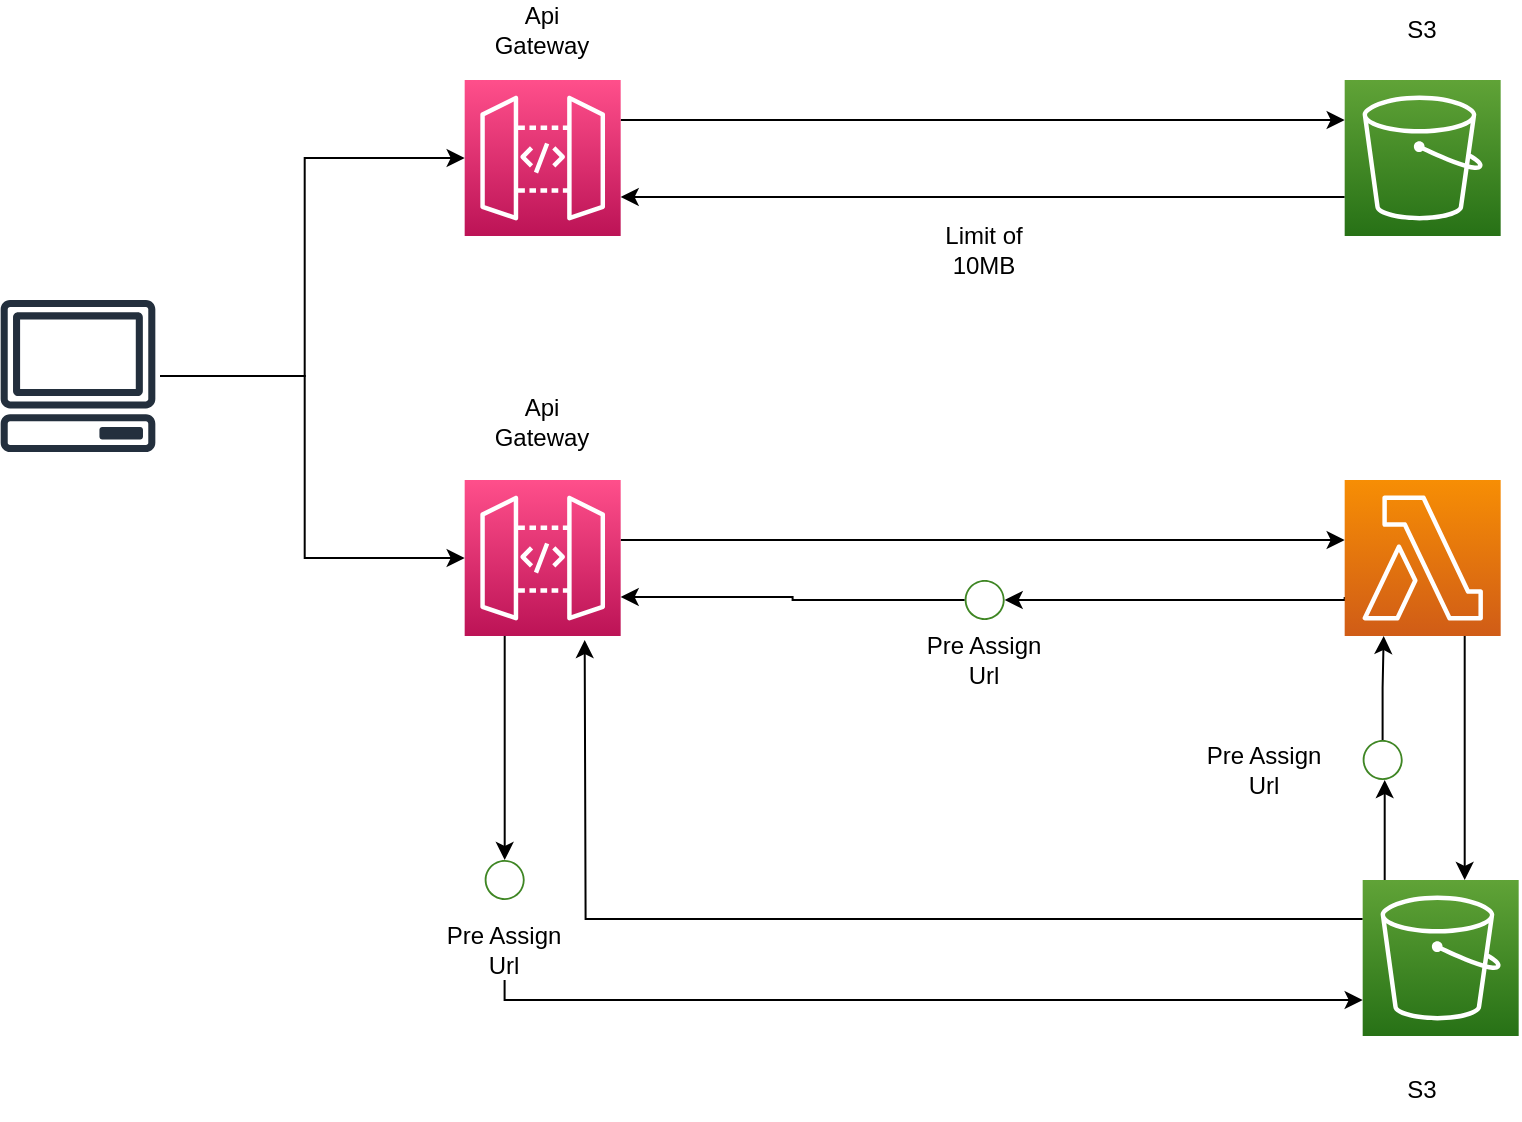 <mxfile version="21.5.2" type="github">
  <diagram name="Page-1" id="zH57FSmJLRuOTM-E4MCN">
    <mxGraphModel dx="1375" dy="738" grid="1" gridSize="10" guides="1" tooltips="1" connect="1" arrows="1" fold="1" page="1" pageScale="1" pageWidth="850" pageHeight="1100" math="0" shadow="0">
      <root>
        <mxCell id="0" />
        <mxCell id="1" parent="0" />
        <mxCell id="mZX8jC5bSDGLGfxwUQW--3" style="edgeStyle=orthogonalEdgeStyle;rounded=0;orthogonalLoop=1;jettySize=auto;html=1;" edge="1" parent="1" source="mZX8jC5bSDGLGfxwUQW--1" target="mZX8jC5bSDGLGfxwUQW--2">
          <mxGeometry relative="1" as="geometry">
            <Array as="points">
              <mxPoint x="542.34" y="140" />
              <mxPoint x="542.34" y="140" />
            </Array>
          </mxGeometry>
        </mxCell>
        <mxCell id="mZX8jC5bSDGLGfxwUQW--1" value="" style="sketch=0;points=[[0,0,0],[0.25,0,0],[0.5,0,0],[0.75,0,0],[1,0,0],[0,1,0],[0.25,1,0],[0.5,1,0],[0.75,1,0],[1,1,0],[0,0.25,0],[0,0.5,0],[0,0.75,0],[1,0.25,0],[1,0.5,0],[1,0.75,0]];outlineConnect=0;fontColor=#232F3E;gradientColor=#FF4F8B;gradientDirection=north;fillColor=#BC1356;strokeColor=#ffffff;dashed=0;verticalLabelPosition=bottom;verticalAlign=top;align=center;html=1;fontSize=12;fontStyle=0;aspect=fixed;shape=mxgraph.aws4.resourceIcon;resIcon=mxgraph.aws4.api_gateway;noLabel=0;overflow=visible;" vertex="1" parent="1">
          <mxGeometry x="292.34" y="120" width="78" height="78" as="geometry" />
        </mxCell>
        <mxCell id="mZX8jC5bSDGLGfxwUQW--40" style="edgeStyle=orthogonalEdgeStyle;rounded=0;orthogonalLoop=1;jettySize=auto;html=1;exitX=0;exitY=0.75;exitDx=0;exitDy=0;exitPerimeter=0;entryX=1;entryY=0.75;entryDx=0;entryDy=0;entryPerimeter=0;" edge="1" parent="1" source="mZX8jC5bSDGLGfxwUQW--2" target="mZX8jC5bSDGLGfxwUQW--1">
          <mxGeometry relative="1" as="geometry" />
        </mxCell>
        <mxCell id="mZX8jC5bSDGLGfxwUQW--2" value="" style="sketch=0;points=[[0,0,0],[0.25,0,0],[0.5,0,0],[0.75,0,0],[1,0,0],[0,1,0],[0.25,1,0],[0.5,1,0],[0.75,1,0],[1,1,0],[0,0.25,0],[0,0.5,0],[0,0.75,0],[1,0.25,0],[1,0.5,0],[1,0.75,0]];outlineConnect=0;fontColor=#232F3E;gradientColor=#60A337;gradientDirection=north;fillColor=#277116;strokeColor=#ffffff;dashed=0;verticalLabelPosition=bottom;verticalAlign=top;align=center;html=1;fontSize=12;fontStyle=0;aspect=fixed;shape=mxgraph.aws4.resourceIcon;resIcon=mxgraph.aws4.s3;" vertex="1" parent="1">
          <mxGeometry x="732.34" y="120" width="78" height="78" as="geometry" />
        </mxCell>
        <mxCell id="mZX8jC5bSDGLGfxwUQW--6" style="edgeStyle=orthogonalEdgeStyle;rounded=0;orthogonalLoop=1;jettySize=auto;html=1;" edge="1" parent="1" source="mZX8jC5bSDGLGfxwUQW--4" target="mZX8jC5bSDGLGfxwUQW--5">
          <mxGeometry relative="1" as="geometry">
            <Array as="points">
              <mxPoint x="562.34" y="350" />
              <mxPoint x="562.34" y="350" />
            </Array>
          </mxGeometry>
        </mxCell>
        <mxCell id="mZX8jC5bSDGLGfxwUQW--36" style="edgeStyle=orthogonalEdgeStyle;rounded=0;orthogonalLoop=1;jettySize=auto;html=1;" edge="1" parent="1" source="mZX8jC5bSDGLGfxwUQW--4" target="mZX8jC5bSDGLGfxwUQW--30">
          <mxGeometry relative="1" as="geometry">
            <Array as="points">
              <mxPoint x="312.34" y="490" />
            </Array>
          </mxGeometry>
        </mxCell>
        <mxCell id="mZX8jC5bSDGLGfxwUQW--4" value="" style="sketch=0;points=[[0,0,0],[0.25,0,0],[0.5,0,0],[0.75,0,0],[1,0,0],[0,1,0],[0.25,1,0],[0.5,1,0],[0.75,1,0],[1,1,0],[0,0.25,0],[0,0.5,0],[0,0.75,0],[1,0.25,0],[1,0.5,0],[1,0.75,0]];outlineConnect=0;fontColor=#232F3E;gradientColor=#FF4F8B;gradientDirection=north;fillColor=#BC1356;strokeColor=#ffffff;dashed=0;verticalLabelPosition=bottom;verticalAlign=top;align=center;html=1;fontSize=12;fontStyle=0;aspect=fixed;shape=mxgraph.aws4.resourceIcon;resIcon=mxgraph.aws4.api_gateway;" vertex="1" parent="1">
          <mxGeometry x="292.34" y="320" width="78" height="78" as="geometry" />
        </mxCell>
        <mxCell id="mZX8jC5bSDGLGfxwUQW--13" style="edgeStyle=orthogonalEdgeStyle;rounded=0;orthogonalLoop=1;jettySize=auto;html=1;" edge="1" parent="1" source="mZX8jC5bSDGLGfxwUQW--5" target="mZX8jC5bSDGLGfxwUQW--9">
          <mxGeometry relative="1" as="geometry">
            <Array as="points">
              <mxPoint x="792.34" y="480" />
              <mxPoint x="792.34" y="480" />
            </Array>
          </mxGeometry>
        </mxCell>
        <mxCell id="mZX8jC5bSDGLGfxwUQW--41" style="edgeStyle=orthogonalEdgeStyle;rounded=0;orthogonalLoop=1;jettySize=auto;html=1;exitX=0;exitY=0.75;exitDx=0;exitDy=0;exitPerimeter=0;" edge="1" parent="1" source="mZX8jC5bSDGLGfxwUQW--5" target="mZX8jC5bSDGLGfxwUQW--25">
          <mxGeometry relative="1" as="geometry">
            <Array as="points">
              <mxPoint x="732.34" y="380" />
            </Array>
          </mxGeometry>
        </mxCell>
        <mxCell id="mZX8jC5bSDGLGfxwUQW--5" value="" style="sketch=0;points=[[0,0,0],[0.25,0,0],[0.5,0,0],[0.75,0,0],[1,0,0],[0,1,0],[0.25,1,0],[0.5,1,0],[0.75,1,0],[1,1,0],[0,0.25,0],[0,0.5,0],[0,0.75,0],[1,0.25,0],[1,0.5,0],[1,0.75,0]];outlineConnect=0;fontColor=#232F3E;gradientColor=#F78E04;gradientDirection=north;fillColor=#D05C17;strokeColor=#ffffff;dashed=0;verticalLabelPosition=bottom;verticalAlign=top;align=center;html=1;fontSize=12;fontStyle=0;aspect=fixed;shape=mxgraph.aws4.resourceIcon;resIcon=mxgraph.aws4.lambda;" vertex="1" parent="1">
          <mxGeometry x="732.34" y="320" width="78" height="78" as="geometry" />
        </mxCell>
        <mxCell id="mZX8jC5bSDGLGfxwUQW--15" style="edgeStyle=orthogonalEdgeStyle;rounded=0;orthogonalLoop=1;jettySize=auto;html=1;entryX=0.25;entryY=1;entryDx=0;entryDy=0;entryPerimeter=0;" edge="1" parent="1" source="mZX8jC5bSDGLGfxwUQW--8" target="mZX8jC5bSDGLGfxwUQW--5">
          <mxGeometry relative="1" as="geometry" />
        </mxCell>
        <mxCell id="mZX8jC5bSDGLGfxwUQW--8" value="" style="sketch=0;outlineConnect=0;fontColor=#232F3E;gradientColor=none;fillColor=#3F8624;strokeColor=none;dashed=0;verticalLabelPosition=bottom;verticalAlign=top;align=center;html=1;fontSize=12;fontStyle=0;aspect=fixed;pointerEvents=1;shape=mxgraph.aws4.object;" vertex="1" parent="1">
          <mxGeometry x="741.34" y="450" width="20" height="20" as="geometry" />
        </mxCell>
        <mxCell id="mZX8jC5bSDGLGfxwUQW--14" style="edgeStyle=orthogonalEdgeStyle;rounded=0;orthogonalLoop=1;jettySize=auto;html=1;" edge="1" parent="1" source="mZX8jC5bSDGLGfxwUQW--9" target="mZX8jC5bSDGLGfxwUQW--8">
          <mxGeometry relative="1" as="geometry">
            <Array as="points">
              <mxPoint x="752.34" y="500" />
              <mxPoint x="752.34" y="500" />
            </Array>
          </mxGeometry>
        </mxCell>
        <mxCell id="mZX8jC5bSDGLGfxwUQW--38" style="edgeStyle=orthogonalEdgeStyle;rounded=0;orthogonalLoop=1;jettySize=auto;html=1;exitX=0;exitY=0.25;exitDx=0;exitDy=0;exitPerimeter=0;" edge="1" parent="1" source="mZX8jC5bSDGLGfxwUQW--9">
          <mxGeometry relative="1" as="geometry">
            <mxPoint x="352.34" y="400" as="targetPoint" />
          </mxGeometry>
        </mxCell>
        <mxCell id="mZX8jC5bSDGLGfxwUQW--9" value="" style="sketch=0;points=[[0,0,0],[0.25,0,0],[0.5,0,0],[0.75,0,0],[1,0,0],[0,1,0],[0.25,1,0],[0.5,1,0],[0.75,1,0],[1,1,0],[0,0.25,0],[0,0.5,0],[0,0.75,0],[1,0.25,0],[1,0.5,0],[1,0.75,0]];outlineConnect=0;fontColor=#232F3E;gradientColor=#60A337;gradientDirection=north;fillColor=#277116;strokeColor=#ffffff;dashed=0;verticalLabelPosition=bottom;verticalAlign=top;align=center;html=1;fontSize=12;fontStyle=0;aspect=fixed;shape=mxgraph.aws4.resourceIcon;resIcon=mxgraph.aws4.s3;" vertex="1" parent="1">
          <mxGeometry x="741.34" y="520" width="78" height="78" as="geometry" />
        </mxCell>
        <mxCell id="mZX8jC5bSDGLGfxwUQW--16" value="Api Gateway" style="text;strokeColor=none;align=center;fillColor=none;html=1;verticalAlign=middle;whiteSpace=wrap;rounded=0;" vertex="1" parent="1">
          <mxGeometry x="301.34" y="80" width="60" height="30" as="geometry" />
        </mxCell>
        <mxCell id="mZX8jC5bSDGLGfxwUQW--17" value="Api Gateway" style="text;strokeColor=none;align=center;fillColor=none;html=1;verticalAlign=middle;whiteSpace=wrap;rounded=0;" vertex="1" parent="1">
          <mxGeometry x="301.34" y="276" width="60" height="30" as="geometry" />
        </mxCell>
        <mxCell id="mZX8jC5bSDGLGfxwUQW--18" value="S3" style="text;strokeColor=none;align=center;fillColor=none;html=1;verticalAlign=middle;whiteSpace=wrap;rounded=0;" vertex="1" parent="1">
          <mxGeometry x="741.34" y="80" width="60" height="30" as="geometry" />
        </mxCell>
        <mxCell id="mZX8jC5bSDGLGfxwUQW--19" value="S3" style="text;strokeColor=none;align=center;fillColor=none;html=1;verticalAlign=middle;whiteSpace=wrap;rounded=0;" vertex="1" parent="1">
          <mxGeometry x="741.34" y="610" width="60" height="30" as="geometry" />
        </mxCell>
        <mxCell id="mZX8jC5bSDGLGfxwUQW--20" value="Pre Assign Url" style="text;strokeColor=none;align=center;fillColor=none;html=1;verticalAlign=middle;whiteSpace=wrap;rounded=0;" vertex="1" parent="1">
          <mxGeometry x="662.34" y="450" width="60" height="30" as="geometry" />
        </mxCell>
        <mxCell id="mZX8jC5bSDGLGfxwUQW--23" style="edgeStyle=orthogonalEdgeStyle;rounded=0;orthogonalLoop=1;jettySize=auto;html=1;entryX=0;entryY=0.5;entryDx=0;entryDy=0;entryPerimeter=0;" edge="1" parent="1" target="mZX8jC5bSDGLGfxwUQW--1">
          <mxGeometry relative="1" as="geometry">
            <mxPoint x="140.005" y="268" as="sourcePoint" />
            <Array as="points">
              <mxPoint x="212.34" y="268" />
              <mxPoint x="212.34" y="159" />
            </Array>
          </mxGeometry>
        </mxCell>
        <mxCell id="mZX8jC5bSDGLGfxwUQW--24" style="edgeStyle=orthogonalEdgeStyle;rounded=0;orthogonalLoop=1;jettySize=auto;html=1;entryX=0;entryY=0.5;entryDx=0;entryDy=0;entryPerimeter=0;" edge="1" parent="1" target="mZX8jC5bSDGLGfxwUQW--4">
          <mxGeometry relative="1" as="geometry">
            <mxPoint x="140.005" y="268" as="sourcePoint" />
            <Array as="points">
              <mxPoint x="212.34" y="268" />
              <mxPoint x="212.34" y="359" />
            </Array>
          </mxGeometry>
        </mxCell>
        <mxCell id="mZX8jC5bSDGLGfxwUQW--22" value="" style="sketch=0;outlineConnect=0;fontColor=#232F3E;gradientColor=none;fillColor=#232F3D;strokeColor=none;dashed=0;verticalLabelPosition=bottom;verticalAlign=top;align=center;html=1;fontSize=12;fontStyle=0;aspect=fixed;pointerEvents=1;shape=mxgraph.aws4.client;" vertex="1" parent="1">
          <mxGeometry x="60" y="230" width="78" height="76" as="geometry" />
        </mxCell>
        <mxCell id="mZX8jC5bSDGLGfxwUQW--43" style="edgeStyle=orthogonalEdgeStyle;rounded=0;orthogonalLoop=1;jettySize=auto;html=1;entryX=1;entryY=0.75;entryDx=0;entryDy=0;entryPerimeter=0;" edge="1" parent="1" source="mZX8jC5bSDGLGfxwUQW--25" target="mZX8jC5bSDGLGfxwUQW--4">
          <mxGeometry relative="1" as="geometry" />
        </mxCell>
        <mxCell id="mZX8jC5bSDGLGfxwUQW--25" value="" style="sketch=0;outlineConnect=0;fontColor=#232F3E;gradientColor=none;fillColor=#3F8624;strokeColor=none;dashed=0;verticalLabelPosition=bottom;verticalAlign=top;align=center;html=1;fontSize=12;fontStyle=0;aspect=fixed;pointerEvents=1;shape=mxgraph.aws4.object;" vertex="1" parent="1">
          <mxGeometry x="542.34" y="370" width="20" height="20" as="geometry" />
        </mxCell>
        <mxCell id="mZX8jC5bSDGLGfxwUQW--26" value="Pre Assign Url" style="text;strokeColor=none;align=center;fillColor=none;html=1;verticalAlign=middle;whiteSpace=wrap;rounded=0;" vertex="1" parent="1">
          <mxGeometry x="522.34" y="395" width="60" height="30" as="geometry" />
        </mxCell>
        <mxCell id="mZX8jC5bSDGLGfxwUQW--30" value="" style="sketch=0;outlineConnect=0;fontColor=#232F3E;gradientColor=none;fillColor=#3F8624;strokeColor=none;dashed=0;verticalLabelPosition=bottom;verticalAlign=top;align=center;html=1;fontSize=12;fontStyle=0;aspect=fixed;pointerEvents=1;shape=mxgraph.aws4.object;" vertex="1" parent="1">
          <mxGeometry x="302.34" y="510" width="20" height="20" as="geometry" />
        </mxCell>
        <mxCell id="mZX8jC5bSDGLGfxwUQW--37" style="edgeStyle=orthogonalEdgeStyle;rounded=0;orthogonalLoop=1;jettySize=auto;html=1;" edge="1" parent="1" source="mZX8jC5bSDGLGfxwUQW--31" target="mZX8jC5bSDGLGfxwUQW--9">
          <mxGeometry relative="1" as="geometry">
            <Array as="points">
              <mxPoint x="312.34" y="580" />
            </Array>
          </mxGeometry>
        </mxCell>
        <mxCell id="mZX8jC5bSDGLGfxwUQW--31" value="Pre Assign Url" style="text;strokeColor=none;align=center;fillColor=none;html=1;verticalAlign=middle;whiteSpace=wrap;rounded=0;" vertex="1" parent="1">
          <mxGeometry x="282.34" y="540" width="60" height="30" as="geometry" />
        </mxCell>
        <mxCell id="mZX8jC5bSDGLGfxwUQW--39" value="Limit of 10MB" style="text;strokeColor=none;align=center;fillColor=none;html=1;verticalAlign=middle;whiteSpace=wrap;rounded=0;" vertex="1" parent="1">
          <mxGeometry x="522.34" y="190" width="60" height="30" as="geometry" />
        </mxCell>
      </root>
    </mxGraphModel>
  </diagram>
</mxfile>
